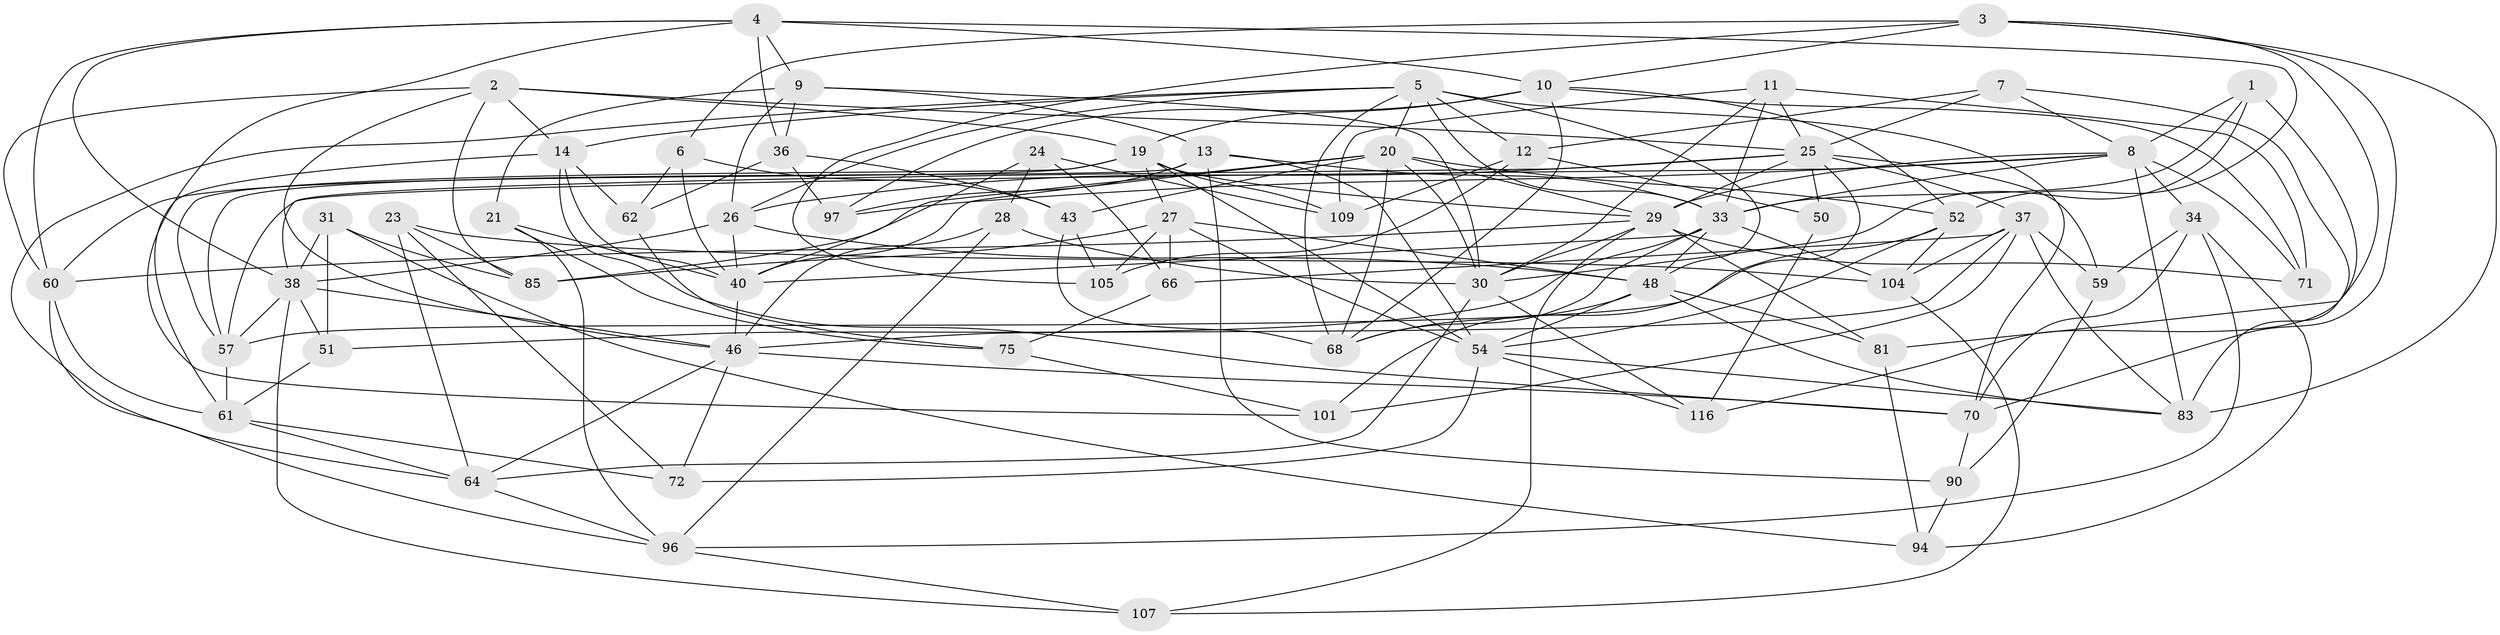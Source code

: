 // original degree distribution, {4: 1.0}
// Generated by graph-tools (version 1.1) at 2025/16/03/09/25 04:16:28]
// undirected, 64 vertices, 181 edges
graph export_dot {
graph [start="1"]
  node [color=gray90,style=filled];
  1;
  2 [super="+99"];
  3 [super="+110+44"];
  4 [super="+18"];
  5 [super="+80+78+15"];
  6;
  7;
  8 [super="+121+41"];
  9 [super="+93"];
  10 [super="+95+92"];
  11 [super="+16"];
  12 [super="+39"];
  13 [super="+58"];
  14 [super="+17"];
  19 [super="+122+22"];
  20 [super="+49+35"];
  21;
  23;
  24;
  25 [super="+32"];
  26 [super="+67"];
  27 [super="+117"];
  28;
  29 [super="+125+91"];
  30 [super="+113+103"];
  31;
  33 [super="+65+63"];
  34 [super="+79"];
  36 [super="+102"];
  37 [super="+69+42"];
  38 [super="+112+56"];
  40 [super="+88+74"];
  43 [super="+128"];
  46 [super="+87+120"];
  48 [super="+53+55"];
  50;
  51;
  52 [super="+123"];
  54 [super="+106+77"];
  57 [super="+100"];
  59;
  60 [super="+108"];
  61 [super="+111"];
  62;
  64 [super="+76"];
  66;
  68 [super="+86"];
  70 [super="+84"];
  71;
  72;
  75;
  81;
  83 [super="+115"];
  85 [super="+118"];
  90;
  94;
  96 [super="+114"];
  97;
  101;
  104 [super="+124"];
  105;
  107;
  109;
  116;
  1 -- 33;
  1 -- 116;
  1 -- 8;
  1 -- 30;
  2 -- 19;
  2 -- 14;
  2 -- 25;
  2 -- 60;
  2 -- 46;
  2 -- 85;
  3 -- 105;
  3 -- 6;
  3 -- 81;
  3 -- 83;
  3 -- 10;
  3 -- 70;
  4 -- 101;
  4 -- 10 [weight=2];
  4 -- 38;
  4 -- 36;
  4 -- 52;
  4 -- 9;
  4 -- 60;
  5 -- 64;
  5 -- 12 [weight=2];
  5 -- 48;
  5 -- 20;
  5 -- 26;
  5 -- 33;
  5 -- 14;
  5 -- 68;
  5 -- 70;
  6 -- 62;
  6 -- 43;
  6 -- 40;
  7 -- 8;
  7 -- 83;
  7 -- 25;
  7 -- 12;
  8 -- 97;
  8 -- 34 [weight=2];
  8 -- 57;
  8 -- 83;
  8 -- 71;
  8 -- 29;
  8 -- 33;
  9 -- 26;
  9 -- 36;
  9 -- 21;
  9 -- 13;
  9 -- 30;
  10 -- 19;
  10 -- 52;
  10 -- 97;
  10 -- 68;
  10 -- 71;
  11 -- 25 [weight=2];
  11 -- 109;
  11 -- 30;
  11 -- 71;
  11 -- 33;
  12 -- 109;
  12 -- 105;
  12 -- 50;
  13 -- 97;
  13 -- 90;
  13 -- 33;
  13 -- 57;
  13 -- 54;
  14 -- 61;
  14 -- 70;
  14 -- 40;
  14 -- 62;
  19 -- 27;
  19 -- 109;
  19 -- 57;
  19 -- 54;
  19 -- 29;
  19 -- 60;
  20 -- 43;
  20 -- 52;
  20 -- 85 [weight=2];
  20 -- 68;
  20 -- 40;
  20 -- 29 [weight=2];
  20 -- 30;
  21 -- 40;
  21 -- 75;
  21 -- 96;
  23 -- 104;
  23 -- 85;
  23 -- 72;
  23 -- 64;
  24 -- 28;
  24 -- 109;
  24 -- 66;
  24 -- 40;
  25 -- 101;
  25 -- 50 [weight=2];
  25 -- 37;
  25 -- 26;
  25 -- 59;
  25 -- 38;
  25 -- 29;
  26 -- 38;
  26 -- 48;
  26 -- 40;
  27 -- 105;
  27 -- 66;
  27 -- 48;
  27 -- 54;
  27 -- 85;
  28 -- 96;
  28 -- 30;
  28 -- 46;
  29 -- 60;
  29 -- 71;
  29 -- 107;
  29 -- 81;
  29 -- 30;
  30 -- 116;
  30 -- 64;
  31 -- 51;
  31 -- 85;
  31 -- 94;
  31 -- 38;
  33 -- 48;
  33 -- 51;
  33 -- 40;
  33 -- 68;
  33 -- 104;
  34 -- 59;
  34 -- 94;
  34 -- 96;
  34 -- 70;
  36 -- 43 [weight=2];
  36 -- 97;
  36 -- 62;
  37 -- 104 [weight=2];
  37 -- 101;
  37 -- 66;
  37 -- 83;
  37 -- 59;
  37 -- 46;
  38 -- 51;
  38 -- 57;
  38 -- 107;
  38 -- 46;
  40 -- 46;
  43 -- 105;
  43 -- 68;
  46 -- 72;
  46 -- 64;
  46 -- 70;
  48 -- 83;
  48 -- 68;
  48 -- 81;
  48 -- 54;
  50 -- 116;
  51 -- 61;
  52 -- 104;
  52 -- 57;
  52 -- 54;
  54 -- 116;
  54 -- 72;
  54 -- 83;
  57 -- 61;
  59 -- 90;
  60 -- 96;
  60 -- 61;
  61 -- 64;
  61 -- 72;
  62 -- 75;
  64 -- 96;
  66 -- 75;
  70 -- 90;
  75 -- 101;
  81 -- 94;
  90 -- 94;
  96 -- 107;
  104 -- 107;
}
